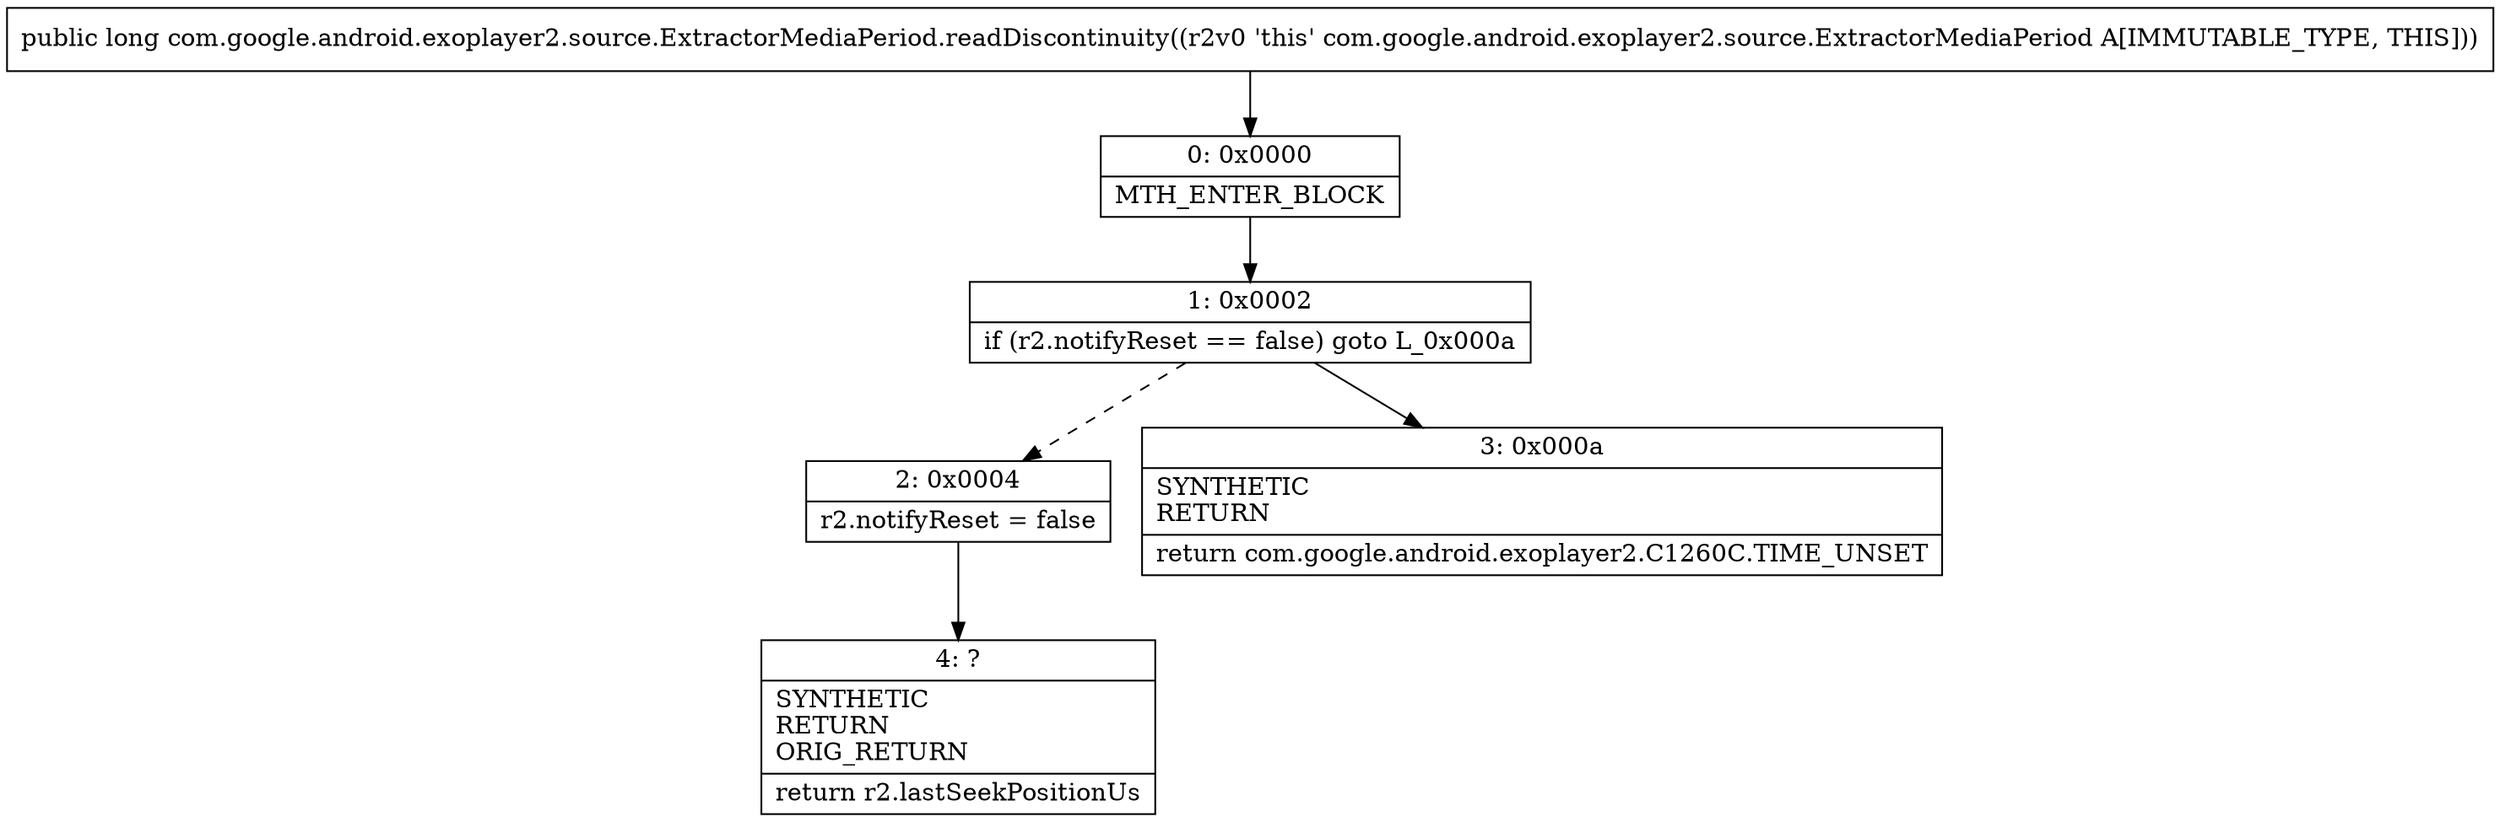 digraph "CFG forcom.google.android.exoplayer2.source.ExtractorMediaPeriod.readDiscontinuity()J" {
Node_0 [shape=record,label="{0\:\ 0x0000|MTH_ENTER_BLOCK\l}"];
Node_1 [shape=record,label="{1\:\ 0x0002|if (r2.notifyReset == false) goto L_0x000a\l}"];
Node_2 [shape=record,label="{2\:\ 0x0004|r2.notifyReset = false\l}"];
Node_3 [shape=record,label="{3\:\ 0x000a|SYNTHETIC\lRETURN\l|return com.google.android.exoplayer2.C1260C.TIME_UNSET\l}"];
Node_4 [shape=record,label="{4\:\ ?|SYNTHETIC\lRETURN\lORIG_RETURN\l|return r2.lastSeekPositionUs\l}"];
MethodNode[shape=record,label="{public long com.google.android.exoplayer2.source.ExtractorMediaPeriod.readDiscontinuity((r2v0 'this' com.google.android.exoplayer2.source.ExtractorMediaPeriod A[IMMUTABLE_TYPE, THIS])) }"];
MethodNode -> Node_0;
Node_0 -> Node_1;
Node_1 -> Node_2[style=dashed];
Node_1 -> Node_3;
Node_2 -> Node_4;
}


